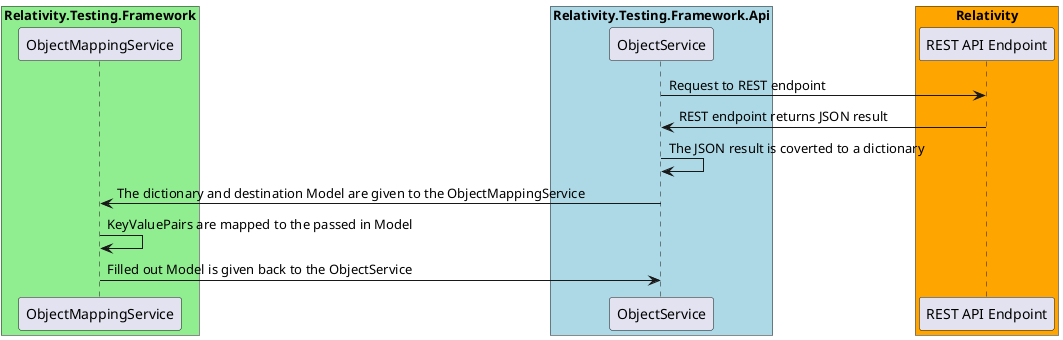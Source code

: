 @startuml Relativity.Testing.Framework MappingService Sequence Diagram

box "Relativity.Testing.Framework" #LightGreen
participant "ObjectMappingService"
end box

box "Relativity.Testing.Framework.Api" #LightBlue
participant "ObjectService"
end box

box "Relativity" #Orange
participant "REST API Endpoint"
end box

"ObjectService" -> "REST API Endpoint" : Request to REST endpoint
"REST API Endpoint" -> "ObjectService" : REST endpoint returns JSON result
"ObjectService" -> "ObjectService" : The JSON result is coverted to a dictionary
"ObjectService" -> "ObjectMappingService" : The dictionary and destination Model are given to the ObjectMappingService
"ObjectMappingService" -> "ObjectMappingService" : KeyValuePairs are mapped to the passed in Model
"ObjectMappingService" -> "ObjectService" : Filled out Model is given back to the ObjectService

@enduml
